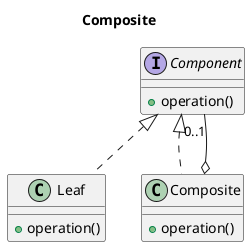 @startuml
title Composite

interface Component {
  +operation()
}
class Leaf {
  +operation()
}
class Composite {
  +operation()
}

Component <|.d. Leaf
Component <|.. Composite
Component "0..1" --o Composite

@enduml